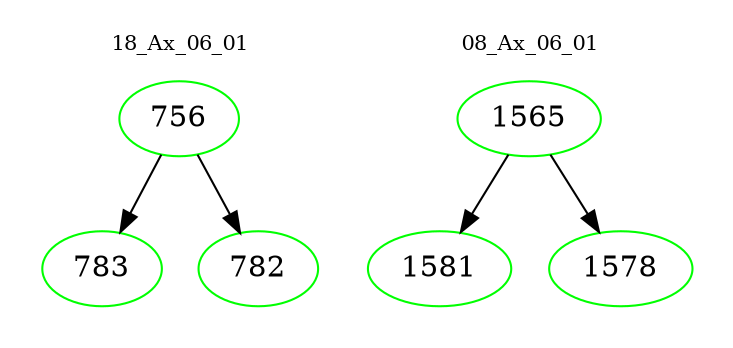 digraph{
subgraph cluster_0 {
color = white
label = "18_Ax_06_01";
fontsize=10;
T0_756 [label="756", color="green"]
T0_756 -> T0_783 [color="black"]
T0_783 [label="783", color="green"]
T0_756 -> T0_782 [color="black"]
T0_782 [label="782", color="green"]
}
subgraph cluster_1 {
color = white
label = "08_Ax_06_01";
fontsize=10;
T1_1565 [label="1565", color="green"]
T1_1565 -> T1_1581 [color="black"]
T1_1581 [label="1581", color="green"]
T1_1565 -> T1_1578 [color="black"]
T1_1578 [label="1578", color="green"]
}
}

